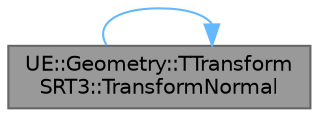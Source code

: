 digraph "UE::Geometry::TTransformSRT3::TransformNormal"
{
 // INTERACTIVE_SVG=YES
 // LATEX_PDF_SIZE
  bgcolor="transparent";
  edge [fontname=Helvetica,fontsize=10,labelfontname=Helvetica,labelfontsize=10];
  node [fontname=Helvetica,fontsize=10,shape=box,height=0.2,width=0.4];
  rankdir="RL";
  Node1 [id="Node000001",label="UE::Geometry::TTransform\lSRT3::TransformNormal",height=0.2,width=0.4,color="gray40", fillcolor="grey60", style="filled", fontcolor="black",tooltip="Surface Normals are special, their transform is Rotate( Normalize( (1/Scale) * Normal) ) )."];
  Node1 -> Node1 [id="edge1_Node000001_Node000001",dir="back",color="steelblue1",style="solid",tooltip=" "];
}
